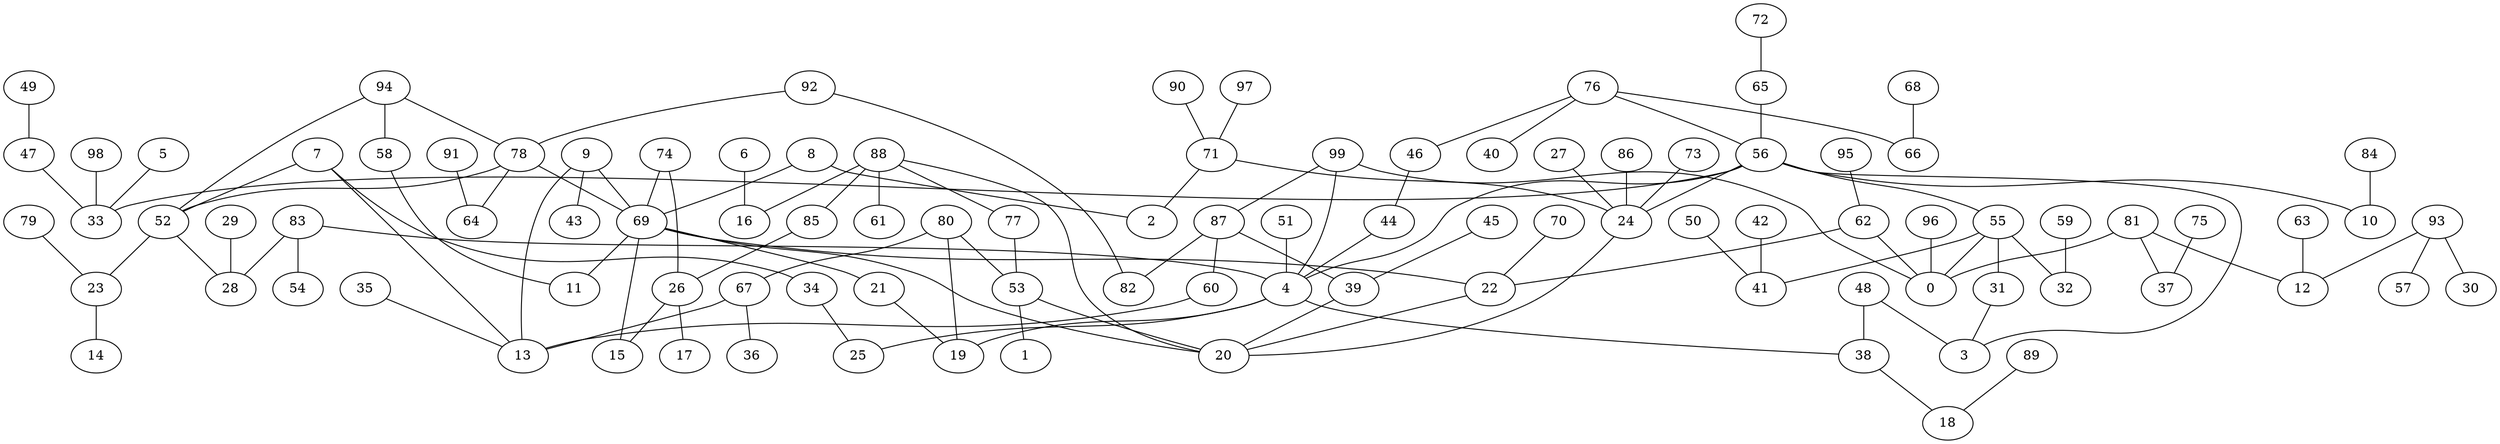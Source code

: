 digraph GG_graph {

subgraph G_graph {
edge [color = black]
"49" -> "47" [dir = none]
"91" -> "64" [dir = none]
"23" -> "14" [dir = none]
"72" -> "65" [dir = none]
"60" -> "13" [dir = none]
"34" -> "25" [dir = none]
"89" -> "18" [dir = none]
"77" -> "53" [dir = none]
"5" -> "33" [dir = none]
"42" -> "41" [dir = none]
"48" -> "38" [dir = none]
"51" -> "4" [dir = none]
"52" -> "23" [dir = none]
"52" -> "28" [dir = none]
"80" -> "53" [dir = none]
"29" -> "28" [dir = none]
"99" -> "0" [dir = none]
"45" -> "39" [dir = none]
"31" -> "3" [dir = none]
"63" -> "12" [dir = none]
"92" -> "78" [dir = none]
"94" -> "58" [dir = none]
"71" -> "24" [dir = none]
"87" -> "82" [dir = none]
"87" -> "39" [dir = none]
"39" -> "20" [dir = none]
"90" -> "71" [dir = none]
"73" -> "24" [dir = none]
"83" -> "54" [dir = none]
"83" -> "28" [dir = none]
"83" -> "4" [dir = none]
"24" -> "20" [dir = none]
"79" -> "23" [dir = none]
"56" -> "10" [dir = none]
"56" -> "4" [dir = none]
"56" -> "55" [dir = none]
"56" -> "33" [dir = none]
"56" -> "24" [dir = none]
"9" -> "43" [dir = none]
"9" -> "13" [dir = none]
"9" -> "69" [dir = none]
"93" -> "30" [dir = none]
"93" -> "57" [dir = none]
"93" -> "12" [dir = none]
"27" -> "24" [dir = none]
"44" -> "4" [dir = none]
"6" -> "16" [dir = none]
"76" -> "40" [dir = none]
"76" -> "66" [dir = none]
"76" -> "56" [dir = none]
"86" -> "24" [dir = none]
"58" -> "11" [dir = none]
"84" -> "10" [dir = none]
"78" -> "64" [dir = none]
"78" -> "69" [dir = none]
"62" -> "0" [dir = none]
"55" -> "31" [dir = none]
"55" -> "41" [dir = none]
"55" -> "32" [dir = none]
"55" -> "0" [dir = none]
"97" -> "71" [dir = none]
"4" -> "19" [dir = none]
"4" -> "25" [dir = none]
"4" -> "38" [dir = none]
"88" -> "85" [dir = none]
"88" -> "16" [dir = none]
"88" -> "61" [dir = none]
"88" -> "20" [dir = none]
"38" -> "18" [dir = none]
"53" -> "1" [dir = none]
"53" -> "20" [dir = none]
"7" -> "13" [dir = none]
"65" -> "56" [dir = none]
"98" -> "33" [dir = none]
"74" -> "69" [dir = none]
"59" -> "32" [dir = none]
"67" -> "36" [dir = none]
"67" -> "13" [dir = none]
"50" -> "41" [dir = none]
"8" -> "2" [dir = none]
"8" -> "69" [dir = none]
"35" -> "13" [dir = none]
"69" -> "15" [dir = none]
"69" -> "21" [dir = none]
"69" -> "11" [dir = none]
"69" -> "22" [dir = none]
"69" -> "20" [dir = none]
"81" -> "37" [dir = none]
"81" -> "12" [dir = none]
"81" -> "0" [dir = none]
"95" -> "62" [dir = none]
"70" -> "22" [dir = none]
"26" -> "17" [dir = none]
"26" -> "15" [dir = none]
"47" -> "33" [dir = none]
"96" -> "0" [dir = none]
"46" -> "44" [dir = none]
"75" -> "37" [dir = none]
"68" -> "66" [dir = none]
"7" -> "52" [dir = none]
"94" -> "52" [dir = none]
"74" -> "26" [dir = none]
"99" -> "87" [dir = none]
"76" -> "46" [dir = none]
"22" -> "20" [dir = none]
"48" -> "3" [dir = none]
"7" -> "34" [dir = none]
"80" -> "19" [dir = none]
"88" -> "77" [dir = none]
"94" -> "78" [dir = none]
"85" -> "26" [dir = none]
"62" -> "22" [dir = none]
"87" -> "60" [dir = none]
"80" -> "67" [dir = none]
"56" -> "3" [dir = none]
"92" -> "82" [dir = none]
"71" -> "2" [dir = none]
"21" -> "19" [dir = none]
"78" -> "52" [dir = none]
"99" -> "4" [dir = none]
}

}
